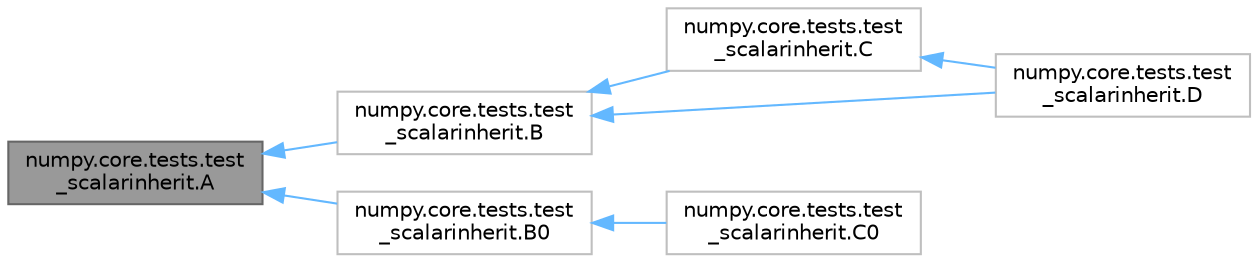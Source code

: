digraph "numpy.core.tests.test_scalarinherit.A"
{
 // LATEX_PDF_SIZE
  bgcolor="transparent";
  edge [fontname=Helvetica,fontsize=10,labelfontname=Helvetica,labelfontsize=10];
  node [fontname=Helvetica,fontsize=10,shape=box,height=0.2,width=0.4];
  rankdir="LR";
  Node1 [id="Node000001",label="numpy.core.tests.test\l_scalarinherit.A",height=0.2,width=0.4,color="gray40", fillcolor="grey60", style="filled", fontcolor="black",tooltip=" "];
  Node1 -> Node2 [id="edge7_Node000001_Node000002",dir="back",color="steelblue1",style="solid",tooltip=" "];
  Node2 [id="Node000002",label="numpy.core.tests.test\l_scalarinherit.B",height=0.2,width=0.4,color="grey75", fillcolor="white", style="filled",URL="$dd/d7e/classnumpy_1_1core_1_1tests_1_1test__scalarinherit_1_1B.html",tooltip=" "];
  Node2 -> Node3 [id="edge8_Node000002_Node000003",dir="back",color="steelblue1",style="solid",tooltip=" "];
  Node3 [id="Node000003",label="numpy.core.tests.test\l_scalarinherit.C",height=0.2,width=0.4,color="grey75", fillcolor="white", style="filled",URL="$df/d40/classnumpy_1_1core_1_1tests_1_1test__scalarinherit_1_1C.html",tooltip=" "];
  Node3 -> Node4 [id="edge9_Node000003_Node000004",dir="back",color="steelblue1",style="solid",tooltip=" "];
  Node4 [id="Node000004",label="numpy.core.tests.test\l_scalarinherit.D",height=0.2,width=0.4,color="grey75", fillcolor="white", style="filled",URL="$d3/dd9/classnumpy_1_1core_1_1tests_1_1test__scalarinherit_1_1D.html",tooltip=" "];
  Node2 -> Node4 [id="edge10_Node000002_Node000004",dir="back",color="steelblue1",style="solid",tooltip=" "];
  Node1 -> Node5 [id="edge11_Node000001_Node000005",dir="back",color="steelblue1",style="solid",tooltip=" "];
  Node5 [id="Node000005",label="numpy.core.tests.test\l_scalarinherit.B0",height=0.2,width=0.4,color="grey75", fillcolor="white", style="filled",URL="$d6/d3e/classnumpy_1_1core_1_1tests_1_1test__scalarinherit_1_1B0.html",tooltip=" "];
  Node5 -> Node6 [id="edge12_Node000005_Node000006",dir="back",color="steelblue1",style="solid",tooltip=" "];
  Node6 [id="Node000006",label="numpy.core.tests.test\l_scalarinherit.C0",height=0.2,width=0.4,color="grey75", fillcolor="white", style="filled",URL="$d3/d89/classnumpy_1_1core_1_1tests_1_1test__scalarinherit_1_1C0.html",tooltip=" "];
}
